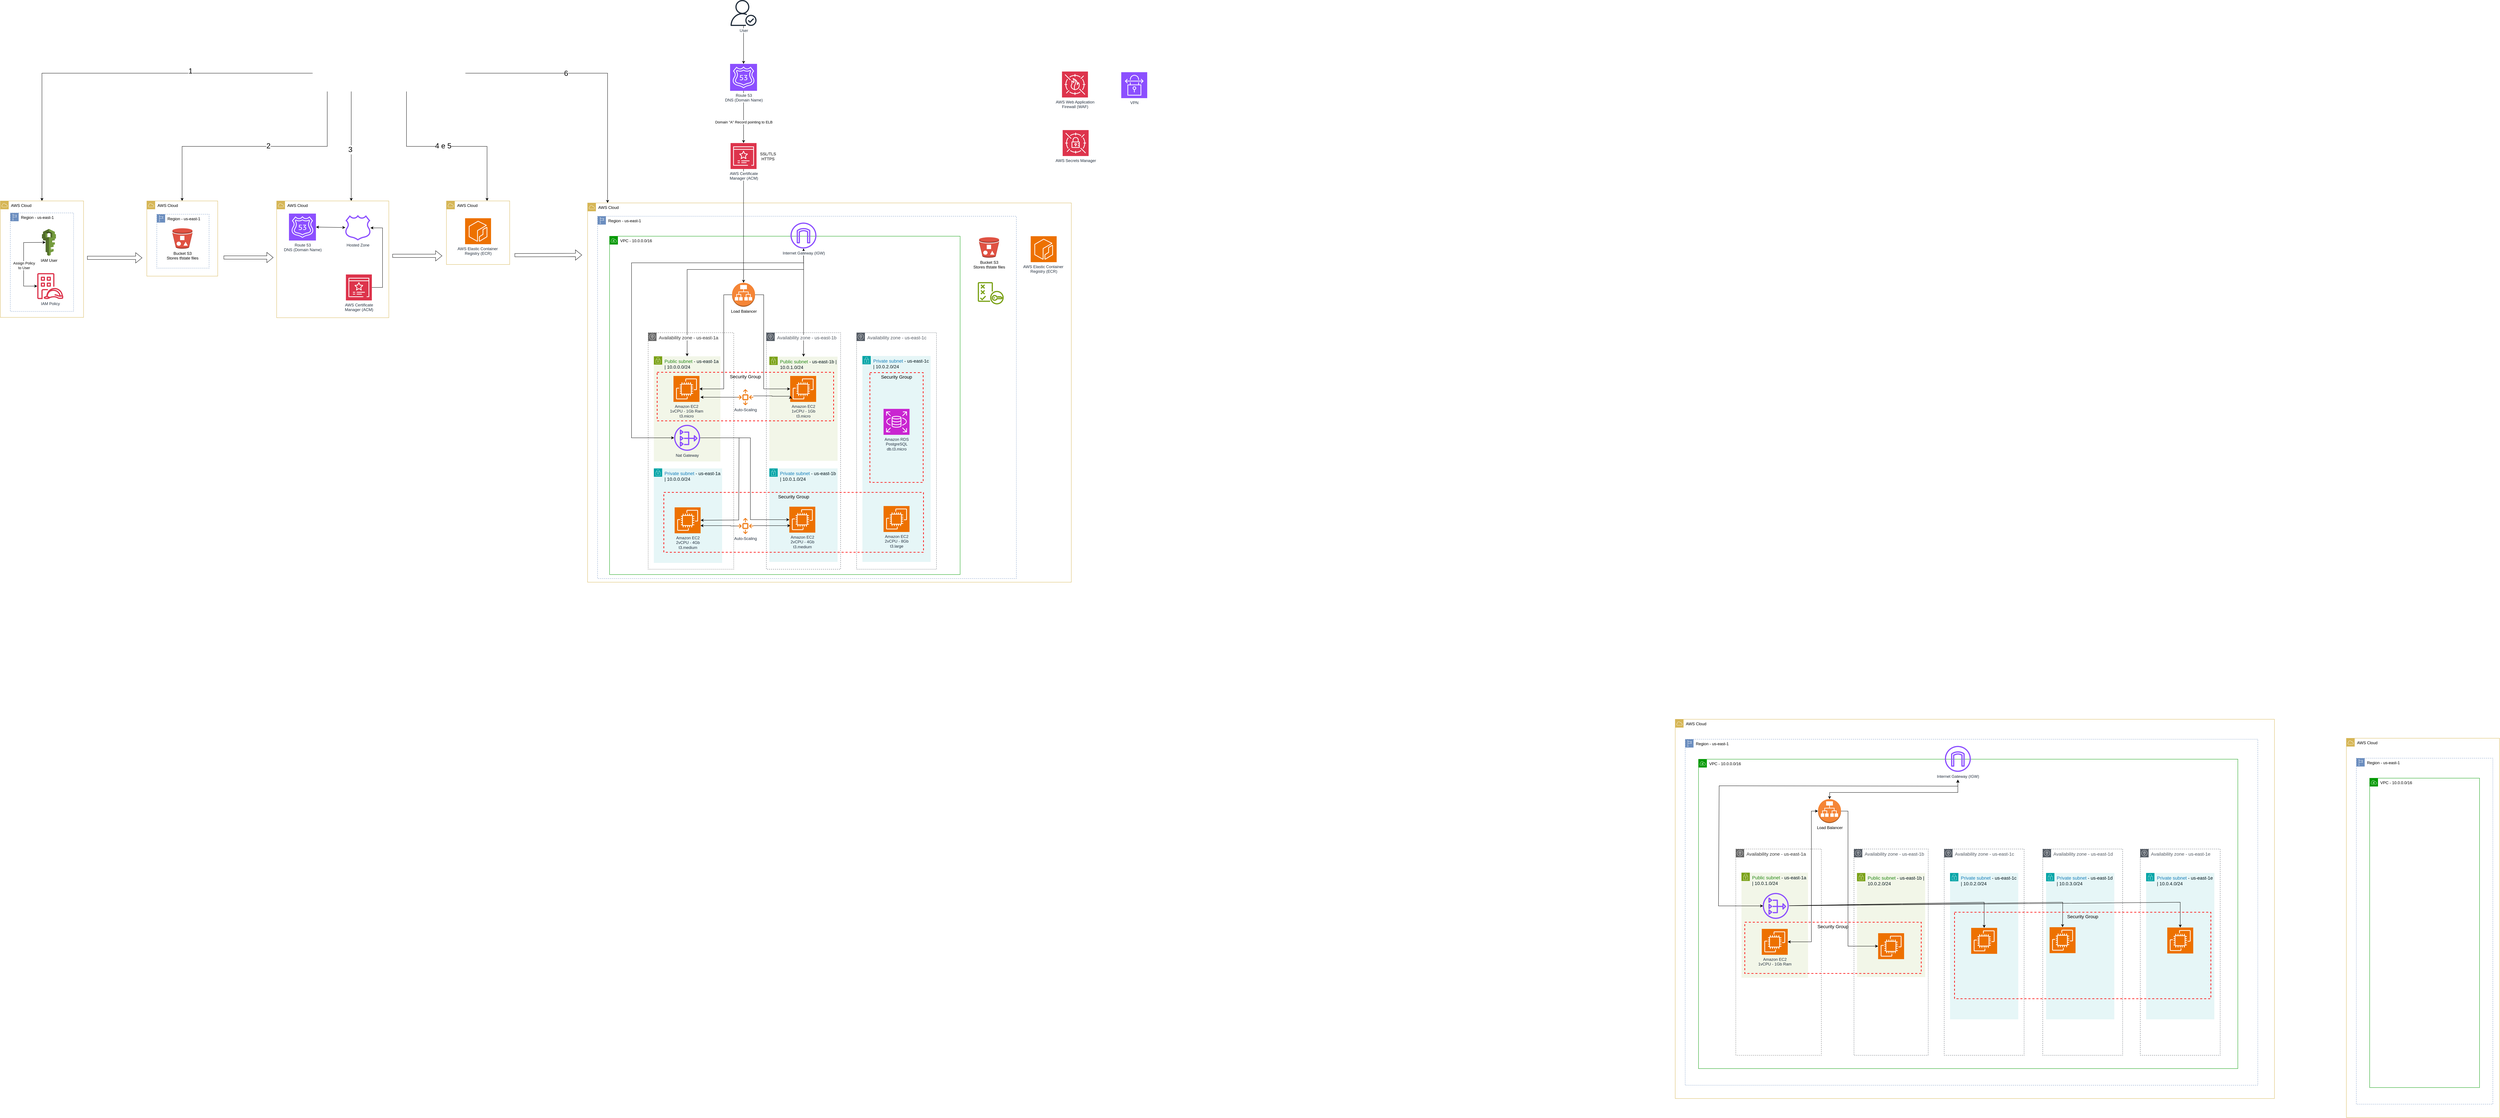 <mxfile version="24.0.4" type="github">
  <diagram name="Page-1" id="73JWoC3PJ1hufEelbJKA">
    <mxGraphModel dx="7684" dy="3040" grid="0" gridSize="10" guides="1" tooltips="1" connect="1" arrows="1" fold="1" page="0" pageScale="1" pageWidth="850" pageHeight="1100" math="0" shadow="0">
      <root>
        <mxCell id="0" />
        <mxCell id="1" parent="0" />
        <mxCell id="AQiT-Bu8DEGx5OKQLMhI-1" value="AWS Cloud" style="sketch=0;outlineConnect=0;html=1;whiteSpace=wrap;fontSize=12;fontStyle=0;shape=mxgraph.aws4.group;grIcon=mxgraph.aws4.group_aws_cloud;verticalAlign=top;align=left;spacingLeft=30;dashed=0;strokeColor=#d6b656;fillColor=none;" parent="1" vertex="1">
          <mxGeometry x="-663" y="285" width="1453" height="1140" as="geometry" />
        </mxCell>
        <mxCell id="AQiT-Bu8DEGx5OKQLMhI-7" value="Region - us-east-1" style="sketch=0;outlineConnect=0;html=1;whiteSpace=wrap;fontSize=12;fontStyle=0;shape=mxgraph.aws4.group;grIcon=mxgraph.aws4.group_region;strokeColor=#6c8ebf;fillColor=none;verticalAlign=top;align=left;spacingLeft=30;dashed=1;" parent="1" vertex="1">
          <mxGeometry x="-633" y="325" width="1258" height="1089" as="geometry" />
        </mxCell>
        <mxCell id="AQiT-Bu8DEGx5OKQLMhI-8" value="VPC - 10.0.0.0/16" style="sketch=0;outlineConnect=0;html=1;whiteSpace=wrap;fontSize=12;fontStyle=0;shape=mxgraph.aws4.group;grIcon=mxgraph.aws4.group_vpc;strokeColor=#009900;fillColor=none;verticalAlign=top;align=left;spacingLeft=30;dashed=0;" parent="1" vertex="1">
          <mxGeometry x="-597" y="385" width="1053" height="1017" as="geometry" />
        </mxCell>
        <mxCell id="x_zQF4Y2UBibgw9S-IBZ-27" value="" style="endArrow=classic;startArrow=classic;html=1;rounded=0;" parent="1" source="x_zQF4Y2UBibgw9S-IBZ-1" target="x_zQF4Y2UBibgw9S-IBZ-17" edge="1">
          <mxGeometry width="50" height="50" relative="1" as="geometry">
            <mxPoint x="216" y="885" as="sourcePoint" />
            <mxPoint x="186" y="466" as="targetPoint" />
            <Array as="points">
              <mxPoint x="-14" y="485" />
            </Array>
          </mxGeometry>
        </mxCell>
        <mxCell id="x_zQF4Y2UBibgw9S-IBZ-8" value="Availability zone - us-east-1c" style="sketch=0;outlineConnect=0;gradientColor=none;html=1;whiteSpace=wrap;fontSize=14;fontStyle=0;shape=mxgraph.aws4.group;grIcon=mxgraph.aws4.group_availability_zone;strokeColor=#545B64;fillColor=none;verticalAlign=top;align=left;spacingLeft=30;fontColor=#545B64;dashed=1;" parent="1" vertex="1">
          <mxGeometry x="145" y="675" width="240" height="711" as="geometry" />
        </mxCell>
        <mxCell id="x_zQF4Y2UBibgw9S-IBZ-7" value="&lt;span style=&quot;background-color: rgb(255, 255, 255);&quot;&gt;Availability zone - us-east-1b&lt;/span&gt;" style="sketch=0;outlineConnect=0;gradientColor=none;html=1;whiteSpace=wrap;fontSize=14;fontStyle=0;shape=mxgraph.aws4.group;grIcon=mxgraph.aws4.group_availability_zone;strokeColor=#545B64;fillColor=none;verticalAlign=top;align=left;spacingLeft=30;fontColor=#545B64;dashed=1;" parent="1" vertex="1">
          <mxGeometry x="-126" y="675" width="223" height="711" as="geometry" />
        </mxCell>
        <mxCell id="x_zQF4Y2UBibgw9S-IBZ-1" value="&lt;font style=&quot;font-size: 14px;&quot;&gt;Public subnet &lt;/font&gt;&lt;font style=&quot;font-size: 14px;&quot;&gt;&lt;font color=&quot;#001219&quot;&gt;- us-east-1b | 10.0.1.0/24&lt;/font&gt;&lt;/font&gt;" style="points=[[0,0],[0.25,0],[0.5,0],[0.75,0],[1,0],[1,0.25],[1,0.5],[1,0.75],[1,1],[0.75,1],[0.5,1],[0.25,1],[0,1],[0,0.75],[0,0.5],[0,0.25]];outlineConnect=0;gradientColor=none;html=1;whiteSpace=wrap;fontSize=12;fontStyle=0;container=1;pointerEvents=0;collapsible=0;recursiveResize=0;shape=mxgraph.aws4.group;grIcon=mxgraph.aws4.group_security_group;grStroke=0;strokeColor=#7AA116;fillColor=#F2F6E8;verticalAlign=top;align=left;spacingLeft=30;fontColor=#248814;dashed=0;" parent="1" vertex="1">
          <mxGeometry x="-117" y="747" width="205" height="313" as="geometry" />
        </mxCell>
        <mxCell id="x_zQF4Y2UBibgw9S-IBZ-13" value="Amazon EC2&lt;br&gt;1vCPU - 1Gb&lt;br&gt;t3.micro" style="sketch=0;points=[[0,0,0],[0.25,0,0],[0.5,0,0],[0.75,0,0],[1,0,0],[0,1,0],[0.25,1,0],[0.5,1,0],[0.75,1,0],[1,1,0],[0,0.25,0],[0,0.5,0],[0,0.75,0],[1,0.25,0],[1,0.5,0],[1,0.75,0]];outlineConnect=0;fontColor=#232F3E;fillColor=#ED7100;strokeColor=#ffffff;dashed=0;verticalLabelPosition=bottom;verticalAlign=top;align=center;html=1;fontSize=12;fontStyle=0;aspect=fixed;shape=mxgraph.aws4.resourceIcon;resIcon=mxgraph.aws4.ec2;" parent="x_zQF4Y2UBibgw9S-IBZ-1" vertex="1">
          <mxGeometry x="62.5" y="58" width="78" height="78" as="geometry" />
        </mxCell>
        <mxCell id="x_zQF4Y2UBibgw9S-IBZ-3" value="Private subnet &lt;font style=&quot;font-size: 14px;&quot;&gt;&lt;font color=&quot;#001219&quot;&gt;- us-east-1b | 10.0.1.0/24&lt;/font&gt;&lt;/font&gt;" style="points=[[0,0],[0.25,0],[0.5,0],[0.75,0],[1,0],[1,0.25],[1,0.5],[1,0.75],[1,1],[0.75,1],[0.5,1],[0.25,1],[0,1],[0,0.75],[0,0.5],[0,0.25]];outlineConnect=0;gradientColor=none;html=1;whiteSpace=wrap;fontSize=14;fontStyle=0;container=1;pointerEvents=0;collapsible=0;recursiveResize=0;shape=mxgraph.aws4.group;grIcon=mxgraph.aws4.group_security_group;grStroke=0;strokeColor=#00A4A6;fillColor=#E6F6F7;verticalAlign=top;align=left;spacingLeft=30;fontColor=#147EBA;dashed=0;" parent="1" vertex="1">
          <mxGeometry x="-117" y="1083" width="205" height="281" as="geometry" />
        </mxCell>
        <mxCell id="x_zQF4Y2UBibgw9S-IBZ-15" value="Amazon EC2&lt;br&gt;2vCPU - 4Gb&lt;br&gt;t3.medium" style="sketch=0;points=[[0,0,0],[0.25,0,0],[0.5,0,0],[0.75,0,0],[1,0,0],[0,1,0],[0.25,1,0],[0.5,1,0],[0.75,1,0],[1,1,0],[0,0.25,0],[0,0.5,0],[0,0.75,0],[1,0.25,0],[1,0.5,0],[1,0.75,0]];outlineConnect=0;fontColor=#232F3E;fillColor=#ED7100;strokeColor=#ffffff;dashed=0;verticalLabelPosition=bottom;verticalAlign=top;align=center;html=1;fontSize=12;fontStyle=0;aspect=fixed;shape=mxgraph.aws4.resourceIcon;resIcon=mxgraph.aws4.ec2;" parent="x_zQF4Y2UBibgw9S-IBZ-3" vertex="1">
          <mxGeometry x="60" y="115" width="78" height="78" as="geometry" />
        </mxCell>
        <mxCell id="x_zQF4Y2UBibgw9S-IBZ-4" value="Private subnet &lt;font style=&quot;font-size: 14px;&quot;&gt;&lt;font color=&quot;#001219&quot;&gt;- us-east-1a | 10.0.0.0/24&lt;/font&gt;&lt;/font&gt;" style="points=[[0,0],[0.25,0],[0.5,0],[0.75,0],[1,0],[1,0.25],[1,0.5],[1,0.75],[1,1],[0.75,1],[0.5,1],[0.25,1],[0,1],[0,0.75],[0,0.5],[0,0.25]];outlineConnect=0;gradientColor=none;html=1;whiteSpace=wrap;fontSize=14;fontStyle=0;container=1;pointerEvents=0;collapsible=0;recursiveResize=0;shape=mxgraph.aws4.group;grIcon=mxgraph.aws4.group_security_group;grStroke=0;strokeColor=#00A4A6;fillColor=#E6F6F7;verticalAlign=top;align=left;spacingLeft=30;fontColor=#147EBA;dashed=0;" parent="1" vertex="1">
          <mxGeometry x="-464" y="1083" width="205" height="284" as="geometry" />
        </mxCell>
        <mxCell id="x_zQF4Y2UBibgw9S-IBZ-14" value="Amazon EC2&lt;br&gt;2vCPU - 4Gb&lt;br&gt;t3.medium" style="sketch=0;points=[[0,0,0],[0.25,0,0],[0.5,0,0],[0.75,0,0],[1,0,0],[0,1,0],[0.25,1,0],[0.5,1,0],[0.75,1,0],[1,1,0],[0,0.25,0],[0,0.5,0],[0,0.75,0],[1,0.25,0],[1,0.5,0],[1,0.75,0]];outlineConnect=0;fontColor=#232F3E;fillColor=#ED7100;strokeColor=#ffffff;dashed=0;verticalLabelPosition=bottom;verticalAlign=top;align=center;html=1;fontSize=12;fontStyle=0;aspect=fixed;shape=mxgraph.aws4.resourceIcon;resIcon=mxgraph.aws4.ec2;" parent="x_zQF4Y2UBibgw9S-IBZ-4" vertex="1">
          <mxGeometry x="62.5" y="117" width="78" height="78" as="geometry" />
        </mxCell>
        <mxCell id="x_zQF4Y2UBibgw9S-IBZ-26" value="Load Balancer" style="outlineConnect=0;dashed=0;verticalLabelPosition=bottom;verticalAlign=top;align=center;html=1;shape=mxgraph.aws3.application_load_balancer;fillColor=#F58536;gradientColor=none;" parent="1" vertex="1">
          <mxGeometry x="-229" y="525" width="69" height="72" as="geometry" />
        </mxCell>
        <mxCell id="x_zQF4Y2UBibgw9S-IBZ-33" style="edgeStyle=orthogonalEdgeStyle;rounded=0;orthogonalLoop=1;jettySize=auto;html=1;exitX=1;exitY=0.5;exitDx=0;exitDy=0;exitPerimeter=0;entryX=0;entryY=0.5;entryDx=0;entryDy=0;entryPerimeter=0;" parent="1" source="x_zQF4Y2UBibgw9S-IBZ-26" target="x_zQF4Y2UBibgw9S-IBZ-13" edge="1">
          <mxGeometry relative="1" as="geometry">
            <Array as="points">
              <mxPoint x="-134" y="561" />
              <mxPoint x="-134" y="844" />
              <mxPoint x="-54" y="844" />
            </Array>
          </mxGeometry>
        </mxCell>
        <mxCell id="x_zQF4Y2UBibgw9S-IBZ-47" style="edgeStyle=orthogonalEdgeStyle;rounded=0;orthogonalLoop=1;jettySize=auto;html=1;exitX=1;exitY=0.5;exitDx=0;exitDy=0;" parent="1" source="x_zQF4Y2UBibgw9S-IBZ-38" target="AQiT-Bu8DEGx5OKQLMhI-1" edge="1">
          <mxGeometry relative="1" as="geometry">
            <Array as="points">
              <mxPoint x="-603" y="-105" />
            </Array>
          </mxGeometry>
        </mxCell>
        <mxCell id="UQrgSo6uh9nHudZJqQ-1-15" value="6" style="edgeLabel;html=1;align=center;verticalAlign=middle;resizable=0;points=[];fontSize=22;" vertex="1" connectable="0" parent="x_zQF4Y2UBibgw9S-IBZ-47">
          <mxGeometry x="-0.263" y="-1" relative="1" as="geometry">
            <mxPoint x="1" as="offset" />
          </mxGeometry>
        </mxCell>
        <mxCell id="x_zQF4Y2UBibgw9S-IBZ-52" style="edgeStyle=orthogonalEdgeStyle;rounded=0;orthogonalLoop=1;jettySize=auto;html=1;" parent="1" source="x_zQF4Y2UBibgw9S-IBZ-38" target="x_zQF4Y2UBibgw9S-IBZ-39" edge="1">
          <mxGeometry relative="1" as="geometry" />
        </mxCell>
        <mxCell id="UQrgSo6uh9nHudZJqQ-1-9" value="1" style="edgeLabel;html=1;align=center;verticalAlign=middle;resizable=0;points=[];fontSize=22;" vertex="1" connectable="0" parent="x_zQF4Y2UBibgw9S-IBZ-52">
          <mxGeometry x="-0.386" y="-6" relative="1" as="geometry">
            <mxPoint as="offset" />
          </mxGeometry>
        </mxCell>
        <mxCell id="x_zQF4Y2UBibgw9S-IBZ-63" style="edgeStyle=orthogonalEdgeStyle;rounded=0;orthogonalLoop=1;jettySize=auto;html=1;" parent="1" source="x_zQF4Y2UBibgw9S-IBZ-38" target="x_zQF4Y2UBibgw9S-IBZ-53" edge="1">
          <mxGeometry relative="1" as="geometry">
            <Array as="points">
              <mxPoint x="-1445" y="115" />
              <mxPoint x="-1881" y="115" />
            </Array>
          </mxGeometry>
        </mxCell>
        <mxCell id="UQrgSo6uh9nHudZJqQ-1-11" value="2" style="edgeLabel;html=1;align=center;verticalAlign=middle;resizable=0;points=[];fontSize=22;" vertex="1" connectable="0" parent="x_zQF4Y2UBibgw9S-IBZ-63">
          <mxGeometry x="-0.106" y="-1" relative="1" as="geometry">
            <mxPoint as="offset" />
          </mxGeometry>
        </mxCell>
        <mxCell id="x_zQF4Y2UBibgw9S-IBZ-70" style="edgeStyle=orthogonalEdgeStyle;rounded=0;orthogonalLoop=1;jettySize=auto;html=1;" parent="1" edge="1">
          <mxGeometry relative="1" as="geometry">
            <mxPoint x="-1373.0" y="-50" as="sourcePoint" />
            <mxPoint x="-1373.0" y="279" as="targetPoint" />
            <Array as="points">
              <mxPoint x="-1373" y="48" />
              <mxPoint x="-1373" y="48" />
            </Array>
          </mxGeometry>
        </mxCell>
        <mxCell id="UQrgSo6uh9nHudZJqQ-1-13" value="3" style="edgeLabel;html=1;align=center;verticalAlign=middle;resizable=0;points=[];fontSize=22;" vertex="1" connectable="0" parent="x_zQF4Y2UBibgw9S-IBZ-70">
          <mxGeometry x="0.056" y="-3" relative="1" as="geometry">
            <mxPoint y="1" as="offset" />
          </mxGeometry>
        </mxCell>
        <mxCell id="UQrgSo6uh9nHudZJqQ-1-8" style="edgeStyle=orthogonalEdgeStyle;rounded=0;orthogonalLoop=1;jettySize=auto;html=1;" edge="1" parent="1" source="x_zQF4Y2UBibgw9S-IBZ-38" target="M3Oy_83pEKWLoSnn9fVF-1">
          <mxGeometry relative="1" as="geometry">
            <Array as="points">
              <mxPoint x="-1207" y="115" />
              <mxPoint x="-965" y="115" />
            </Array>
          </mxGeometry>
        </mxCell>
        <mxCell id="UQrgSo6uh9nHudZJqQ-1-14" value="&lt;font style=&quot;font-size: 22px;&quot;&gt;4 e 5&lt;br&gt;&lt;/font&gt;" style="edgeLabel;html=1;align=center;verticalAlign=middle;resizable=0;points=[];" vertex="1" connectable="0" parent="UQrgSo6uh9nHudZJqQ-1-8">
          <mxGeometry x="-0.039" y="1" relative="1" as="geometry">
            <mxPoint as="offset" />
          </mxGeometry>
        </mxCell>
        <mxCell id="x_zQF4Y2UBibgw9S-IBZ-38" value="" style="shape=image;verticalLabelPosition=bottom;labelBackgroundColor=default;verticalAlign=top;aspect=fixed;imageAspect=0;image=https://encrypted-tbn0.gstatic.com/images?q=tbn:ANd9GcSxgx0Sv7yMsI8ooA6omK7flfGawxjrceUCog&amp;usqp=CAU;" parent="1" vertex="1">
          <mxGeometry x="-1489" y="-160" width="459" height="110" as="geometry" />
        </mxCell>
        <mxCell id="x_zQF4Y2UBibgw9S-IBZ-39" value="AWS Cloud" style="sketch=0;outlineConnect=0;html=1;whiteSpace=wrap;fontSize=12;fontStyle=0;shape=mxgraph.aws4.group;grIcon=mxgraph.aws4.group_aws_cloud;verticalAlign=top;align=left;spacingLeft=30;dashed=0;strokeColor=#d6b656;fillColor=none;" parent="1" vertex="1">
          <mxGeometry x="-2427" y="279" width="250" height="350" as="geometry" />
        </mxCell>
        <mxCell id="x_zQF4Y2UBibgw9S-IBZ-40" value="Region - us-east-1" style="sketch=0;outlineConnect=0;html=1;whiteSpace=wrap;fontSize=12;fontStyle=0;shape=mxgraph.aws4.group;grIcon=mxgraph.aws4.group_region;strokeColor=#6c8ebf;fillColor=none;verticalAlign=top;align=left;spacingLeft=30;dashed=1;" parent="1" vertex="1">
          <mxGeometry x="-2397" y="315" width="190" height="296" as="geometry" />
        </mxCell>
        <mxCell id="x_zQF4Y2UBibgw9S-IBZ-43" value="AWS Cloud" style="sketch=0;outlineConnect=0;html=1;whiteSpace=wrap;fontSize=12;fontStyle=0;shape=mxgraph.aws4.group;grIcon=mxgraph.aws4.group_aws_cloud;verticalAlign=top;align=left;spacingLeft=30;dashed=0;strokeColor=#d6b656;fillColor=none;" parent="1" vertex="1">
          <mxGeometry x="4620" y="1894" width="460" height="1140" as="geometry" />
        </mxCell>
        <mxCell id="x_zQF4Y2UBibgw9S-IBZ-44" value="Region - us-east-1" style="sketch=0;outlineConnect=0;html=1;whiteSpace=wrap;fontSize=12;fontStyle=0;shape=mxgraph.aws4.group;grIcon=mxgraph.aws4.group_region;strokeColor=#6c8ebf;fillColor=none;verticalAlign=top;align=left;spacingLeft=30;dashed=1;" parent="1" vertex="1">
          <mxGeometry x="4650" y="1954" width="410" height="1040" as="geometry" />
        </mxCell>
        <mxCell id="x_zQF4Y2UBibgw9S-IBZ-45" value="VPC - 10.0.0.0/16" style="sketch=0;outlineConnect=0;html=1;whiteSpace=wrap;fontSize=12;fontStyle=0;shape=mxgraph.aws4.group;grIcon=mxgraph.aws4.group_vpc;strokeColor=#009900;fillColor=none;verticalAlign=top;align=left;spacingLeft=30;dashed=0;" parent="1" vertex="1">
          <mxGeometry x="4690" y="2014" width="330" height="930" as="geometry" />
        </mxCell>
        <mxCell id="x_zQF4Y2UBibgw9S-IBZ-46" value="IAM User" style="outlineConnect=0;dashed=0;verticalLabelPosition=bottom;verticalAlign=top;align=center;html=1;shape=mxgraph.aws3.iam;fillColor=#759C3E;gradientColor=none;" parent="1" vertex="1">
          <mxGeometry x="-2302" y="363" width="42" height="81" as="geometry" />
        </mxCell>
        <mxCell id="x_zQF4Y2UBibgw9S-IBZ-48" value="IAM Policy" style="sketch=0;outlineConnect=0;fontColor=#232F3E;gradientColor=none;fillColor=#DD344C;strokeColor=none;dashed=0;verticalLabelPosition=bottom;verticalAlign=top;align=center;html=1;fontSize=12;fontStyle=0;aspect=fixed;pointerEvents=1;shape=mxgraph.aws4.identity_access_management_iam_roles_anywhere;" parent="1" vertex="1">
          <mxGeometry x="-2316" y="496" width="78" height="78" as="geometry" />
        </mxCell>
        <mxCell id="x_zQF4Y2UBibgw9S-IBZ-50" value="" style="endArrow=classic;startArrow=classic;html=1;rounded=0;entryX=0.26;entryY=0.5;entryDx=0;entryDy=0;entryPerimeter=0;" parent="1" source="x_zQF4Y2UBibgw9S-IBZ-48" target="x_zQF4Y2UBibgw9S-IBZ-46" edge="1">
          <mxGeometry width="50" height="50" relative="1" as="geometry">
            <mxPoint x="-2287" y="535" as="sourcePoint" />
            <mxPoint x="-2237" y="485" as="targetPoint" />
            <Array as="points">
              <mxPoint x="-2357" y="535" />
              <mxPoint x="-2357" y="404" />
            </Array>
          </mxGeometry>
        </mxCell>
        <mxCell id="x_zQF4Y2UBibgw9S-IBZ-51" value="Assign Policy&lt;br&gt;to User" style="edgeLabel;html=1;align=center;verticalAlign=middle;resizable=0;points=[];" parent="x_zQF4Y2UBibgw9S-IBZ-50" vertex="1" connectable="0">
          <mxGeometry x="-0.131" relative="1" as="geometry">
            <mxPoint x="1" as="offset" />
          </mxGeometry>
        </mxCell>
        <mxCell id="x_zQF4Y2UBibgw9S-IBZ-53" value="AWS Cloud" style="sketch=0;outlineConnect=0;html=1;whiteSpace=wrap;fontSize=12;fontStyle=0;shape=mxgraph.aws4.group;grIcon=mxgraph.aws4.group_aws_cloud;verticalAlign=top;align=left;spacingLeft=30;dashed=0;strokeColor=#d6b656;fillColor=none;" parent="1" vertex="1">
          <mxGeometry x="-1987" y="279" width="213" height="226" as="geometry" />
        </mxCell>
        <mxCell id="x_zQF4Y2UBibgw9S-IBZ-54" value="Region - us-east-1" style="sketch=0;outlineConnect=0;html=1;whiteSpace=wrap;fontSize=12;fontStyle=0;shape=mxgraph.aws4.group;grIcon=mxgraph.aws4.group_region;strokeColor=#6c8ebf;fillColor=none;verticalAlign=top;align=left;spacingLeft=30;dashed=1;" parent="1" vertex="1">
          <mxGeometry x="-1957" y="319" width="157" height="162" as="geometry" />
        </mxCell>
        <mxCell id="x_zQF4Y2UBibgw9S-IBZ-59" value="Bucket S3&lt;br&gt;Stores tfstate files" style="outlineConnect=0;dashed=0;verticalLabelPosition=bottom;verticalAlign=top;align=center;html=1;shape=mxgraph.aws3.bucket_with_objects;fillColor=#E05243;gradientColor=none;" parent="1" vertex="1">
          <mxGeometry x="-1910" y="361" width="60" height="61.5" as="geometry" />
        </mxCell>
        <mxCell id="x_zQF4Y2UBibgw9S-IBZ-64" value="" style="shape=flexArrow;endArrow=classic;html=1;rounded=0;" parent="1" edge="1">
          <mxGeometry width="50" height="50" relative="1" as="geometry">
            <mxPoint x="-2166" y="450" as="sourcePoint" />
            <mxPoint x="-2001" y="450" as="targetPoint" />
          </mxGeometry>
        </mxCell>
        <mxCell id="x_zQF4Y2UBibgw9S-IBZ-66" value="AWS Cloud" style="sketch=0;outlineConnect=0;html=1;whiteSpace=wrap;fontSize=12;fontStyle=0;shape=mxgraph.aws4.group;grIcon=mxgraph.aws4.group_aws_cloud;verticalAlign=top;align=left;spacingLeft=30;dashed=0;strokeColor=#d6b656;fillColor=none;" parent="1" vertex="1">
          <mxGeometry x="-1597" y="279" width="337" height="351" as="geometry" />
        </mxCell>
        <mxCell id="x_zQF4Y2UBibgw9S-IBZ-69" value="Route 53&lt;br&gt;DNS (Domain Name)" style="sketch=0;points=[[0,0,0],[0.25,0,0],[0.5,0,0],[0.75,0,0],[1,0,0],[0,1,0],[0.25,1,0],[0.5,1,0],[0.75,1,0],[1,1,0],[0,0.25,0],[0,0.5,0],[0,0.75,0],[1,0.25,0],[1,0.5,0],[1,0.75,0]];outlineConnect=0;fontColor=#232F3E;fillColor=#8C4FFF;strokeColor=#ffffff;dashed=0;verticalLabelPosition=bottom;verticalAlign=top;align=center;html=1;fontSize=12;fontStyle=0;aspect=fixed;shape=mxgraph.aws4.resourceIcon;resIcon=mxgraph.aws4.route_53;" parent="1" vertex="1">
          <mxGeometry x="-1560" y="317" width="81" height="81" as="geometry" />
        </mxCell>
        <mxCell id="x_zQF4Y2UBibgw9S-IBZ-71" value="Hosted Zone" style="sketch=0;outlineConnect=0;fontColor=#232F3E;gradientColor=none;fillColor=#8C4FFF;strokeColor=none;dashed=0;verticalLabelPosition=bottom;verticalAlign=top;align=center;html=1;fontSize=12;fontStyle=0;aspect=fixed;pointerEvents=1;shape=mxgraph.aws4.hosted_zone;" parent="1" vertex="1">
          <mxGeometry x="-1392" y="321" width="78" height="77" as="geometry" />
        </mxCell>
        <mxCell id="x_zQF4Y2UBibgw9S-IBZ-72" value="" style="endArrow=classic;startArrow=classic;html=1;rounded=0;exitX=1;exitY=0.5;exitDx=0;exitDy=0;exitPerimeter=0;" parent="1" source="x_zQF4Y2UBibgw9S-IBZ-69" target="x_zQF4Y2UBibgw9S-IBZ-71" edge="1">
          <mxGeometry width="50" height="50" relative="1" as="geometry">
            <mxPoint x="-1389" y="395" as="sourcePoint" />
            <mxPoint x="-1339" y="345" as="targetPoint" />
          </mxGeometry>
        </mxCell>
        <mxCell id="x_zQF4Y2UBibgw9S-IBZ-74" value="" style="shape=flexArrow;endArrow=classic;html=1;rounded=0;" parent="1" edge="1">
          <mxGeometry width="50" height="50" relative="1" as="geometry">
            <mxPoint x="-1756" y="449" as="sourcePoint" />
            <mxPoint x="-1607" y="449" as="targetPoint" />
          </mxGeometry>
        </mxCell>
        <mxCell id="x_zQF4Y2UBibgw9S-IBZ-78" style="edgeStyle=orthogonalEdgeStyle;rounded=0;orthogonalLoop=1;jettySize=auto;html=1;exitX=0.5;exitY=1;exitDx=0;exitDy=0;exitPerimeter=0;" parent="1" source="x_zQF4Y2UBibgw9S-IBZ-76" target="x_zQF4Y2UBibgw9S-IBZ-73" edge="1">
          <mxGeometry relative="1" as="geometry">
            <mxPoint x="-195.12" y="-8" as="sourcePoint" />
            <mxPoint x="-194.12" y="356.001" as="targetPoint" />
          </mxGeometry>
        </mxCell>
        <mxCell id="x_zQF4Y2UBibgw9S-IBZ-80" value="Domain &quot;A&quot; Record pointing to ELB" style="edgeLabel;html=1;align=center;verticalAlign=middle;resizable=0;points=[];" parent="x_zQF4Y2UBibgw9S-IBZ-78" vertex="1" connectable="0">
          <mxGeometry x="-0.018" y="2" relative="1" as="geometry">
            <mxPoint x="-2" y="17" as="offset" />
          </mxGeometry>
        </mxCell>
        <mxCell id="x_zQF4Y2UBibgw9S-IBZ-82" value="AWS Cloud" style="sketch=0;outlineConnect=0;html=1;whiteSpace=wrap;fontSize=12;fontStyle=0;shape=mxgraph.aws4.group;grIcon=mxgraph.aws4.group_aws_cloud;verticalAlign=top;align=left;spacingLeft=30;dashed=0;strokeColor=#d6b656;fillColor=none;" parent="1" vertex="1">
          <mxGeometry x="2604" y="1837" width="1800" height="1140" as="geometry" />
        </mxCell>
        <mxCell id="x_zQF4Y2UBibgw9S-IBZ-83" value="Region - us-east-1" style="sketch=0;outlineConnect=0;html=1;whiteSpace=wrap;fontSize=12;fontStyle=0;shape=mxgraph.aws4.group;grIcon=mxgraph.aws4.group_region;strokeColor=#6c8ebf;fillColor=none;verticalAlign=top;align=left;spacingLeft=30;dashed=1;" parent="1" vertex="1">
          <mxGeometry x="2634" y="1897" width="1720" height="1040" as="geometry" />
        </mxCell>
        <mxCell id="x_zQF4Y2UBibgw9S-IBZ-84" value="VPC - 10.0.0.0/16" style="sketch=0;outlineConnect=0;html=1;whiteSpace=wrap;fontSize=12;fontStyle=0;shape=mxgraph.aws4.group;grIcon=mxgraph.aws4.group_vpc;strokeColor=#009900;fillColor=none;verticalAlign=top;align=left;spacingLeft=30;dashed=0;" parent="1" vertex="1">
          <mxGeometry x="2674" y="1957" width="1620" height="930" as="geometry" />
        </mxCell>
        <mxCell id="x_zQF4Y2UBibgw9S-IBZ-85" value="Availability zone - us-east-1e" style="sketch=0;outlineConnect=0;gradientColor=none;html=1;whiteSpace=wrap;fontSize=14;fontStyle=0;shape=mxgraph.aws4.group;grIcon=mxgraph.aws4.group_availability_zone;strokeColor=#545B64;fillColor=none;verticalAlign=top;align=left;spacingLeft=30;fontColor=#545B64;dashed=1;" parent="1" vertex="1">
          <mxGeometry x="4001" y="2227" width="240" height="620" as="geometry" />
        </mxCell>
        <mxCell id="x_zQF4Y2UBibgw9S-IBZ-86" value="Availability zone - us-east-1d" style="sketch=0;outlineConnect=0;gradientColor=none;html=1;whiteSpace=wrap;fontSize=14;fontStyle=0;shape=mxgraph.aws4.group;grIcon=mxgraph.aws4.group_availability_zone;strokeColor=#545B64;fillColor=none;verticalAlign=top;align=left;spacingLeft=30;fontColor=#545B64;dashed=1;" parent="1" vertex="1">
          <mxGeometry x="3708" y="2227" width="240" height="620" as="geometry" />
        </mxCell>
        <mxCell id="x_zQF4Y2UBibgw9S-IBZ-87" value="Availability zone - us-east-1c" style="sketch=0;outlineConnect=0;gradientColor=none;html=1;whiteSpace=wrap;fontSize=14;fontStyle=0;shape=mxgraph.aws4.group;grIcon=mxgraph.aws4.group_availability_zone;strokeColor=#545B64;fillColor=none;verticalAlign=top;align=left;spacingLeft=30;fontColor=#545B64;dashed=1;" parent="1" vertex="1">
          <mxGeometry x="3412" y="2227" width="240" height="620" as="geometry" />
        </mxCell>
        <mxCell id="x_zQF4Y2UBibgw9S-IBZ-88" value="Availability zone - us-east-1b" style="sketch=0;outlineConnect=0;gradientColor=none;html=1;whiteSpace=wrap;fontSize=14;fontStyle=0;shape=mxgraph.aws4.group;grIcon=mxgraph.aws4.group_availability_zone;strokeColor=#545B64;fillColor=none;verticalAlign=top;align=left;spacingLeft=30;fontColor=#545B64;dashed=1;" parent="1" vertex="1">
          <mxGeometry x="3141" y="2227" width="223" height="620" as="geometry" />
        </mxCell>
        <mxCell id="x_zQF4Y2UBibgw9S-IBZ-89" value="&lt;font style=&quot;font-size: 14px;&quot;&gt;Public subnet &lt;/font&gt;&lt;font style=&quot;font-size: 14px;&quot;&gt;&lt;font color=&quot;#001219&quot;&gt;- us-east-1b | 10.0.2.0/24&lt;/font&gt;&lt;/font&gt;" style="points=[[0,0],[0.25,0],[0.5,0],[0.75,0],[1,0],[1,0.25],[1,0.5],[1,0.75],[1,1],[0.75,1],[0.5,1],[0.25,1],[0,1],[0,0.75],[0,0.5],[0,0.25]];outlineConnect=0;gradientColor=none;html=1;whiteSpace=wrap;fontSize=12;fontStyle=0;container=1;pointerEvents=0;collapsible=0;recursiveResize=0;shape=mxgraph.aws4.group;grIcon=mxgraph.aws4.group_security_group;grStroke=0;strokeColor=#7AA116;fillColor=#F2F6E8;verticalAlign=top;align=left;spacingLeft=30;fontColor=#248814;dashed=0;" parent="1" vertex="1">
          <mxGeometry x="3150" y="2299" width="205" height="313" as="geometry" />
        </mxCell>
        <mxCell id="x_zQF4Y2UBibgw9S-IBZ-90" value="" style="sketch=0;points=[[0,0,0],[0.25,0,0],[0.5,0,0],[0.75,0,0],[1,0,0],[0,1,0],[0.25,1,0],[0.5,1,0],[0.75,1,0],[1,1,0],[0,0.25,0],[0,0.5,0],[0,0.75,0],[1,0.25,0],[1,0.5,0],[1,0.75,0]];outlineConnect=0;fontColor=#232F3E;fillColor=#ED7100;strokeColor=#ffffff;dashed=0;verticalLabelPosition=bottom;verticalAlign=top;align=center;html=1;fontSize=12;fontStyle=0;aspect=fixed;shape=mxgraph.aws4.resourceIcon;resIcon=mxgraph.aws4.ec2;" parent="x_zQF4Y2UBibgw9S-IBZ-89" vertex="1">
          <mxGeometry x="63.5" y="181" width="78" height="78" as="geometry" />
        </mxCell>
        <mxCell id="x_zQF4Y2UBibgw9S-IBZ-91" value="Private subnet &lt;font style=&quot;font-size: 14px;&quot;&gt;&lt;font color=&quot;#001219&quot;&gt;- us-east-1d | 10.0.3.0/24&lt;/font&gt;&lt;/font&gt;" style="points=[[0,0],[0.25,0],[0.5,0],[0.75,0],[1,0],[1,0.25],[1,0.5],[1,0.75],[1,1],[0.75,1],[0.5,1],[0.25,1],[0,1],[0,0.75],[0,0.5],[0,0.25]];outlineConnect=0;gradientColor=none;html=1;whiteSpace=wrap;fontSize=14;fontStyle=0;container=1;pointerEvents=0;collapsible=0;recursiveResize=0;shape=mxgraph.aws4.group;grIcon=mxgraph.aws4.group_security_group;grStroke=0;strokeColor=#00A4A6;fillColor=#E6F6F7;verticalAlign=top;align=left;spacingLeft=30;fontColor=#147EBA;dashed=0;" parent="1" vertex="1">
          <mxGeometry x="3718" y="2299" width="205" height="440" as="geometry" />
        </mxCell>
        <mxCell id="x_zQF4Y2UBibgw9S-IBZ-92" value="" style="sketch=0;points=[[0,0,0],[0.25,0,0],[0.5,0,0],[0.75,0,0],[1,0,0],[0,1,0],[0.25,1,0],[0.5,1,0],[0.75,1,0],[1,1,0],[0,0.25,0],[0,0.5,0],[0,0.75,0],[1,0.25,0],[1,0.5,0],[1,0.75,0]];outlineConnect=0;fontColor=#232F3E;fillColor=#ED7100;strokeColor=#ffffff;dashed=0;verticalLabelPosition=bottom;verticalAlign=top;align=center;html=1;fontSize=12;fontStyle=0;aspect=fixed;shape=mxgraph.aws4.resourceIcon;resIcon=mxgraph.aws4.ec2;" parent="x_zQF4Y2UBibgw9S-IBZ-91" vertex="1">
          <mxGeometry x="10.5" y="163" width="78" height="78" as="geometry" />
        </mxCell>
        <mxCell id="x_zQF4Y2UBibgw9S-IBZ-93" value="Private subnet &lt;font style=&quot;font-size: 14px;&quot;&gt;&lt;font color=&quot;#001219&quot;&gt;- us-east-1c | 10.0.2.0/24&lt;/font&gt;&lt;/font&gt;" style="points=[[0,0],[0.25,0],[0.5,0],[0.75,0],[1,0],[1,0.25],[1,0.5],[1,0.75],[1,1],[0.75,1],[0.5,1],[0.25,1],[0,1],[0,0.75],[0,0.5],[0,0.25]];outlineConnect=0;gradientColor=none;html=1;whiteSpace=wrap;fontSize=14;fontStyle=0;container=1;pointerEvents=0;collapsible=0;recursiveResize=0;shape=mxgraph.aws4.group;grIcon=mxgraph.aws4.group_security_group;grStroke=0;strokeColor=#00A4A6;fillColor=#E6F6F7;verticalAlign=top;align=left;spacingLeft=30;fontColor=#147EBA;dashed=0;" parent="1" vertex="1">
          <mxGeometry x="3429.5" y="2299" width="205" height="440" as="geometry" />
        </mxCell>
        <mxCell id="x_zQF4Y2UBibgw9S-IBZ-94" value="" style="sketch=0;points=[[0,0,0],[0.25,0,0],[0.5,0,0],[0.75,0,0],[1,0,0],[0,1,0],[0.25,1,0],[0.5,1,0],[0.75,1,0],[1,1,0],[0,0.25,0],[0,0.5,0],[0,0.75,0],[1,0.25,0],[1,0.5,0],[1,0.75,0]];outlineConnect=0;fontColor=#232F3E;fillColor=#ED7100;strokeColor=#ffffff;dashed=0;verticalLabelPosition=bottom;verticalAlign=top;align=center;html=1;fontSize=12;fontStyle=0;aspect=fixed;shape=mxgraph.aws4.resourceIcon;resIcon=mxgraph.aws4.ec2;" parent="x_zQF4Y2UBibgw9S-IBZ-93" vertex="1">
          <mxGeometry x="63.5" y="165" width="78" height="78" as="geometry" />
        </mxCell>
        <mxCell id="x_zQF4Y2UBibgw9S-IBZ-95" value="Private subnet &lt;font style=&quot;font-size: 14px;&quot;&gt;&lt;font color=&quot;#001219&quot;&gt;- us-east-1e | 10.0.4.0/24&lt;/font&gt;&lt;/font&gt;" style="points=[[0,0],[0.25,0],[0.5,0],[0.75,0],[1,0],[1,0.25],[1,0.5],[1,0.75],[1,1],[0.75,1],[0.5,1],[0.25,1],[0,1],[0,0.75],[0,0.5],[0,0.25]];outlineConnect=0;gradientColor=none;html=1;whiteSpace=wrap;fontSize=14;fontStyle=0;container=1;pointerEvents=0;collapsible=0;recursiveResize=0;shape=mxgraph.aws4.group;grIcon=mxgraph.aws4.group_security_group;grStroke=0;strokeColor=#00A4A6;fillColor=#E6F6F7;verticalAlign=top;align=left;spacingLeft=30;fontColor=#147EBA;dashed=0;" parent="1" vertex="1">
          <mxGeometry x="4018.5" y="2299" width="205" height="440" as="geometry" />
        </mxCell>
        <mxCell id="x_zQF4Y2UBibgw9S-IBZ-96" value="" style="sketch=0;points=[[0,0,0],[0.25,0,0],[0.5,0,0],[0.75,0,0],[1,0,0],[0,1,0],[0.25,1,0],[0.5,1,0],[0.75,1,0],[1,1,0],[0,0.25,0],[0,0.5,0],[0,0.75,0],[1,0.25,0],[1,0.5,0],[1,0.75,0]];outlineConnect=0;fontColor=#232F3E;fillColor=#ED7100;strokeColor=#ffffff;dashed=0;verticalLabelPosition=bottom;verticalAlign=top;align=center;html=1;fontSize=12;fontStyle=0;aspect=fixed;shape=mxgraph.aws4.resourceIcon;resIcon=mxgraph.aws4.ec2;" parent="x_zQF4Y2UBibgw9S-IBZ-95" vertex="1">
          <mxGeometry x="63.5" y="164" width="78" height="78" as="geometry" />
        </mxCell>
        <mxCell id="x_zQF4Y2UBibgw9S-IBZ-97" value="Availability zone - us-east-1a" style="sketch=0;outlineConnect=0;html=1;whiteSpace=wrap;fontSize=14;fontStyle=0;shape=mxgraph.aws4.group;grIcon=mxgraph.aws4.group_availability_zone;strokeColor=#666666;fillColor=none;verticalAlign=top;align=left;spacingLeft=30;fontColor=#333333;dashed=1;" parent="1" vertex="1">
          <mxGeometry x="2786" y="2227" width="257" height="620" as="geometry" />
        </mxCell>
        <mxCell id="x_zQF4Y2UBibgw9S-IBZ-98" value="&lt;font style=&quot;font-size: 14px;&quot;&gt;Public subnet &lt;font color=&quot;#001219&quot;&gt;- us-east-1a | 10.0.1.0/24&lt;br&gt;&lt;/font&gt;&lt;/font&gt;" style="points=[[0,0],[0.25,0],[0.5,0],[0.75,0],[1,0],[1,0.25],[1,0.5],[1,0.75],[1,1],[0.75,1],[0.5,1],[0.25,1],[0,1],[0,0.75],[0,0.5],[0,0.25]];outlineConnect=0;gradientColor=none;html=1;whiteSpace=wrap;fontSize=12;fontStyle=0;container=1;pointerEvents=0;collapsible=0;recursiveResize=0;shape=mxgraph.aws4.group;grIcon=mxgraph.aws4.group_security_group;grStroke=0;strokeColor=#7AA116;fillColor=#F2F6E8;verticalAlign=top;align=left;spacingLeft=30;fontColor=#248814;dashed=0;" parent="1" vertex="1">
          <mxGeometry x="2803" y="2298" width="200" height="316" as="geometry" />
        </mxCell>
        <mxCell id="x_zQF4Y2UBibgw9S-IBZ-99" value="Amazon EC2 &lt;br&gt;1vCPU - 1Gb Ram" style="sketch=0;points=[[0,0,0],[0.25,0,0],[0.5,0,0],[0.75,0,0],[1,0,0],[0,1,0],[0.25,1,0],[0.5,1,0],[0.75,1,0],[1,1,0],[0,0.25,0],[0,0.5,0],[0,0.75,0],[1,0.25,0],[1,0.5,0],[1,0.75,0]];outlineConnect=0;fontColor=#232F3E;fillColor=#ED7100;strokeColor=#ffffff;dashed=0;verticalLabelPosition=bottom;verticalAlign=top;align=center;html=1;fontSize=12;fontStyle=0;aspect=fixed;shape=mxgraph.aws4.resourceIcon;resIcon=mxgraph.aws4.ec2;" parent="x_zQF4Y2UBibgw9S-IBZ-98" vertex="1">
          <mxGeometry x="61" y="169" width="78" height="78" as="geometry" />
        </mxCell>
        <mxCell id="x_zQF4Y2UBibgw9S-IBZ-100" value="Internet Gateway (IGW)" style="sketch=0;outlineConnect=0;fontColor=#232F3E;gradientColor=none;fillColor=#8C4FFF;strokeColor=none;dashed=0;verticalLabelPosition=bottom;verticalAlign=top;align=center;html=1;fontSize=12;fontStyle=0;aspect=fixed;pointerEvents=1;shape=mxgraph.aws4.internet_gateway;" parent="1" vertex="1">
          <mxGeometry x="3414" y="1917" width="78" height="78" as="geometry" />
        </mxCell>
        <mxCell id="x_zQF4Y2UBibgw9S-IBZ-101" value="" style="sketch=0;outlineConnect=0;fontColor=#232F3E;gradientColor=none;fillColor=#8C4FFF;strokeColor=none;dashed=0;verticalLabelPosition=bottom;verticalAlign=top;align=center;html=1;fontSize=12;fontStyle=0;aspect=fixed;pointerEvents=1;shape=mxgraph.aws4.nat_gateway;" parent="1" vertex="1">
          <mxGeometry x="2867" y="2359" width="78" height="78" as="geometry" />
        </mxCell>
        <mxCell id="x_zQF4Y2UBibgw9S-IBZ-102" value="" style="endArrow=classic;startArrow=classic;html=1;rounded=0;" parent="1" edge="1">
          <mxGeometry width="50" height="50" relative="1" as="geometry">
            <mxPoint x="2868" y="2398" as="sourcePoint" />
            <mxPoint x="3453" y="2019" as="targetPoint" />
            <Array as="points">
              <mxPoint x="2734" y="2398" />
              <mxPoint x="2736" y="2037" />
              <mxPoint x="3453" y="2038" />
            </Array>
          </mxGeometry>
        </mxCell>
        <mxCell id="x_zQF4Y2UBibgw9S-IBZ-103" value="" style="endArrow=classic;html=1;rounded=0;" parent="1" target="x_zQF4Y2UBibgw9S-IBZ-94" edge="1">
          <mxGeometry width="50" height="50" relative="1" as="geometry">
            <mxPoint x="2946" y="2397.216" as="sourcePoint" />
            <mxPoint x="3354" y="2377" as="targetPoint" />
            <Array as="points">
              <mxPoint x="3532" y="2387" />
            </Array>
          </mxGeometry>
        </mxCell>
        <mxCell id="x_zQF4Y2UBibgw9S-IBZ-104" value="" style="endArrow=classic;html=1;rounded=0;entryX=0.5;entryY=0;entryDx=0;entryDy=0;entryPerimeter=0;" parent="1" target="x_zQF4Y2UBibgw9S-IBZ-92" edge="1">
          <mxGeometry width="50" height="50" relative="1" as="geometry">
            <mxPoint x="2946" y="2397.477" as="sourcePoint" />
            <mxPoint x="4144" y="2247" as="targetPoint" />
            <Array as="points">
              <mxPoint x="3768" y="2387" />
            </Array>
          </mxGeometry>
        </mxCell>
        <mxCell id="x_zQF4Y2UBibgw9S-IBZ-105" value="" style="endArrow=classic;html=1;rounded=0;entryX=0.5;entryY=0;entryDx=0;entryDy=0;entryPerimeter=0;" parent="1" target="x_zQF4Y2UBibgw9S-IBZ-96" edge="1">
          <mxGeometry width="50" height="50" relative="1" as="geometry">
            <mxPoint x="2946" y="2397.612" as="sourcePoint" />
            <mxPoint x="3464" y="2387" as="targetPoint" />
            <Array as="points">
              <mxPoint x="4121" y="2387" />
            </Array>
          </mxGeometry>
        </mxCell>
        <mxCell id="x_zQF4Y2UBibgw9S-IBZ-106" value="Load Balancer" style="outlineConnect=0;dashed=0;verticalLabelPosition=bottom;verticalAlign=top;align=center;html=1;shape=mxgraph.aws3.application_load_balancer;fillColor=#F58536;gradientColor=none;" parent="1" vertex="1">
          <mxGeometry x="3033" y="2077" width="69" height="72" as="geometry" />
        </mxCell>
        <mxCell id="x_zQF4Y2UBibgw9S-IBZ-107" value="" style="endArrow=classic;startArrow=classic;html=1;rounded=0;exitX=0.5;exitY=0;exitDx=0;exitDy=0;exitPerimeter=0;" parent="1" source="x_zQF4Y2UBibgw9S-IBZ-106" edge="1">
          <mxGeometry width="50" height="50" relative="1" as="geometry">
            <mxPoint x="3483" y="2437" as="sourcePoint" />
            <mxPoint x="3453" y="2018" as="targetPoint" />
            <Array as="points">
              <mxPoint x="3068" y="2057" />
              <mxPoint x="3453" y="2057" />
            </Array>
          </mxGeometry>
        </mxCell>
        <mxCell id="x_zQF4Y2UBibgw9S-IBZ-108" value="" style="endArrow=classic;startArrow=classic;html=1;rounded=0;entryX=1;entryY=0.5;entryDx=0;entryDy=0;entryPerimeter=0;" parent="1" source="x_zQF4Y2UBibgw9S-IBZ-106" target="x_zQF4Y2UBibgw9S-IBZ-99" edge="1">
          <mxGeometry width="50" height="50" relative="1" as="geometry">
            <mxPoint x="3483" y="2437" as="sourcePoint" />
            <mxPoint x="3533" y="2387" as="targetPoint" />
            <Array as="points">
              <mxPoint x="3013" y="2113" />
              <mxPoint x="3013" y="2506" />
            </Array>
          </mxGeometry>
        </mxCell>
        <mxCell id="x_zQF4Y2UBibgw9S-IBZ-109" style="edgeStyle=orthogonalEdgeStyle;rounded=0;orthogonalLoop=1;jettySize=auto;html=1;exitX=1;exitY=0.5;exitDx=0;exitDy=0;exitPerimeter=0;entryX=0;entryY=0.5;entryDx=0;entryDy=0;entryPerimeter=0;" parent="1" source="x_zQF4Y2UBibgw9S-IBZ-106" target="x_zQF4Y2UBibgw9S-IBZ-90" edge="1">
          <mxGeometry relative="1" as="geometry">
            <Array as="points">
              <mxPoint x="3123" y="2113" />
              <mxPoint x="3123" y="2519" />
            </Array>
          </mxGeometry>
        </mxCell>
        <mxCell id="x_zQF4Y2UBibgw9S-IBZ-110" value="Security Group" style="fontStyle=0;verticalAlign=top;align=center;spacingTop=-2;fillColor=none;rounded=0;whiteSpace=wrap;html=1;strokeColor=#FF0000;strokeWidth=2;dashed=1;container=1;collapsible=0;expand=0;recursiveResize=0;fontSize=14;" parent="1" vertex="1">
          <mxGeometry x="2813" y="2447" width="530" height="154" as="geometry" />
        </mxCell>
        <mxCell id="x_zQF4Y2UBibgw9S-IBZ-111" value="Security Group" style="fontStyle=0;verticalAlign=top;align=center;spacingTop=-2;fillColor=none;rounded=0;whiteSpace=wrap;html=1;strokeColor=#FF0000;strokeWidth=2;dashed=1;container=1;collapsible=0;expand=0;recursiveResize=0;fontSize=14;" parent="1" vertex="1">
          <mxGeometry x="3443" y="2417" width="770" height="260" as="geometry" />
        </mxCell>
        <mxCell id="x_zQF4Y2UBibgw9S-IBZ-5" value="Private subnet &lt;font style=&quot;font-size: 14px;&quot;&gt;&lt;font color=&quot;#001219&quot;&gt;- us-east-1c | 10.0.2.0/24&lt;/font&gt;&lt;/font&gt;" style="points=[[0,0],[0.25,0],[0.5,0],[0.75,0],[1,0],[1,0.25],[1,0.5],[1,0.75],[1,1],[0.75,1],[0.5,1],[0.25,1],[0,1],[0,0.75],[0,0.5],[0,0.25]];outlineConnect=0;gradientColor=none;html=1;whiteSpace=wrap;fontSize=14;fontStyle=0;container=1;pointerEvents=0;collapsible=0;recursiveResize=0;shape=mxgraph.aws4.group;grIcon=mxgraph.aws4.group_security_group;grStroke=0;strokeColor=#00A4A6;fillColor=#E6F6F7;verticalAlign=top;align=left;spacingLeft=30;fontColor=#147EBA;dashed=0;" parent="1" vertex="1">
          <mxGeometry x="162.5" y="745" width="205" height="619" as="geometry" />
        </mxCell>
        <mxCell id="x_zQF4Y2UBibgw9S-IBZ-16" value="Amazon EC2&lt;br&gt;2vCPU - 8Gb&lt;br&gt;t3.large" style="sketch=0;points=[[0,0,0],[0.25,0,0],[0.5,0,0],[0.75,0,0],[1,0,0],[0,1,0],[0.25,1,0],[0.5,1,0],[0.75,1,0],[1,1,0],[0,0.25,0],[0,0.5,0],[0,0.75,0],[1,0.25,0],[1,0.5,0],[1,0.75,0]];outlineConnect=0;fontColor=#232F3E;fillColor=#ED7100;strokeColor=#ffffff;dashed=0;verticalLabelPosition=bottom;verticalAlign=top;align=center;html=1;fontSize=12;fontStyle=0;aspect=fixed;shape=mxgraph.aws4.resourceIcon;resIcon=mxgraph.aws4.ec2;" parent="x_zQF4Y2UBibgw9S-IBZ-5" vertex="1">
          <mxGeometry x="63.5" y="451" width="78" height="78" as="geometry" />
        </mxCell>
        <mxCell id="x_zQF4Y2UBibgw9S-IBZ-115" value="Amazon RDS&lt;br&gt;PostgreSQL&lt;br&gt;db.t3.micro" style="sketch=0;points=[[0,0,0],[0.25,0,0],[0.5,0,0],[0.75,0,0],[1,0,0],[0,1,0],[0.25,1,0],[0.5,1,0],[0.75,1,0],[1,1,0],[0,0.25,0],[0,0.5,0],[0,0.75,0],[1,0.25,0],[1,0.5,0],[1,0.75,0]];outlineConnect=0;fontColor=#232F3E;fillColor=#C925D1;strokeColor=#ffffff;dashed=0;verticalLabelPosition=bottom;verticalAlign=top;align=center;html=1;fontSize=12;fontStyle=0;aspect=fixed;shape=mxgraph.aws4.resourceIcon;resIcon=mxgraph.aws4.rds;" parent="x_zQF4Y2UBibgw9S-IBZ-5" vertex="1">
          <mxGeometry x="63.5" y="159" width="78" height="78" as="geometry" />
        </mxCell>
        <mxCell id="x_zQF4Y2UBibgw9S-IBZ-37" value="Security Group" style="fontStyle=0;verticalAlign=top;align=center;spacingTop=-2;fillColor=none;rounded=0;whiteSpace=wrap;html=1;strokeColor=#FF0000;strokeWidth=2;dashed=1;container=1;collapsible=0;expand=0;recursiveResize=0;fontSize=14;" parent="x_zQF4Y2UBibgw9S-IBZ-5" vertex="1">
          <mxGeometry x="-596.5" y="410" width="780" height="180" as="geometry" />
        </mxCell>
        <mxCell id="yeIbg6Vf4OMtqrhq6Q38-9" value="Auto-Scaling" style="sketch=0;outlineConnect=0;fontColor=#232F3E;gradientColor=none;fillColor=#ED7100;strokeColor=none;dashed=0;verticalLabelPosition=bottom;verticalAlign=top;align=center;html=1;fontSize=12;fontStyle=0;aspect=fixed;pointerEvents=1;shape=mxgraph.aws4.auto_scaling2;" parent="x_zQF4Y2UBibgw9S-IBZ-37" vertex="1">
          <mxGeometry x="221" y="77" width="48" height="48" as="geometry" />
        </mxCell>
        <mxCell id="yeIbg6Vf4OMtqrhq6Q38-11" style="edgeStyle=orthogonalEdgeStyle;rounded=0;orthogonalLoop=1;jettySize=auto;html=1;" parent="x_zQF4Y2UBibgw9S-IBZ-37" source="yeIbg6Vf4OMtqrhq6Q38-9" edge="1">
          <mxGeometry relative="1" as="geometry">
            <mxPoint x="380" y="100" as="targetPoint" />
            <Array as="points">
              <mxPoint x="380" y="100" />
            </Array>
          </mxGeometry>
        </mxCell>
        <mxCell id="UfEThE5E38KL7fPlGbRl-1" value="Security Group" style="fontStyle=0;verticalAlign=top;align=center;spacingTop=-2;fillColor=none;rounded=0;whiteSpace=wrap;html=1;strokeColor=#FF0000;strokeWidth=2;dashed=1;container=1;collapsible=0;expand=0;recursiveResize=0;fontSize=14;" parent="x_zQF4Y2UBibgw9S-IBZ-5" vertex="1">
          <mxGeometry x="22.5" y="50" width="160" height="330" as="geometry" />
        </mxCell>
        <mxCell id="yeIbg6Vf4OMtqrhq6Q38-8" value="" style="endArrow=classic;html=1;rounded=0;startArrow=classic;startFill=1;" parent="1" source="AQiT-Bu8DEGx5OKQLMhI-5" target="x_zQF4Y2UBibgw9S-IBZ-17" edge="1">
          <mxGeometry width="50" height="50" relative="1" as="geometry">
            <mxPoint x="-184" y="695" as="sourcePoint" />
            <mxPoint x="186" y="465" as="targetPoint" />
            <Array as="points">
              <mxPoint x="-364" y="485" />
              <mxPoint x="-14" y="485" />
            </Array>
          </mxGeometry>
        </mxCell>
        <mxCell id="x_zQF4Y2UBibgw9S-IBZ-6" value="&lt;span style=&quot;background-color: rgb(255, 255, 255);&quot;&gt;Availability zone - us-east-1a&lt;/span&gt;" style="sketch=0;outlineConnect=0;html=1;whiteSpace=wrap;fontSize=14;fontStyle=0;shape=mxgraph.aws4.group;grIcon=mxgraph.aws4.group_availability_zone;strokeColor=#666666;fillColor=none;verticalAlign=top;align=left;spacingLeft=30;fontColor=#333333;dashed=1;" parent="1" vertex="1">
          <mxGeometry x="-481" y="675" width="257" height="711" as="geometry" />
        </mxCell>
        <mxCell id="x_zQF4Y2UBibgw9S-IBZ-76" value="&lt;span style=&quot;background-color: rgb(255, 255, 255);&quot;&gt;Route 53&lt;br&gt;DNS (Domain Name)&lt;/span&gt;" style="sketch=0;points=[[0,0,0],[0.25,0,0],[0.5,0,0],[0.75,0,0],[1,0,0],[0,1,0],[0.25,1,0],[0.5,1,0],[0.75,1,0],[1,1,0],[0,0.25,0],[0,0.5,0],[0,0.75,0],[1,0.25,0],[1,0.5,0],[1,0.75,0]];outlineConnect=0;fontColor=#232F3E;fillColor=#8C4FFF;strokeColor=#ffffff;dashed=0;verticalLabelPosition=bottom;verticalAlign=top;align=center;html=1;fontSize=12;fontStyle=0;aspect=fixed;shape=mxgraph.aws4.resourceIcon;resIcon=mxgraph.aws4.route_53;" parent="1" vertex="1">
          <mxGeometry x="-235" y="-133" width="81" height="81" as="geometry" />
        </mxCell>
        <mxCell id="yeIbg6Vf4OMtqrhq6Q38-10" style="edgeStyle=orthogonalEdgeStyle;rounded=0;orthogonalLoop=1;jettySize=auto;html=1;" parent="1" source="yeIbg6Vf4OMtqrhq6Q38-9" edge="1">
          <mxGeometry relative="1" as="geometry">
            <mxPoint x="-324" y="1255" as="targetPoint" />
            <Array as="points">
              <mxPoint x="-233" y="1256" />
              <mxPoint x="-324" y="1255" />
            </Array>
          </mxGeometry>
        </mxCell>
        <mxCell id="M3Oy_83pEKWLoSnn9fVF-1" value="AWS Cloud" style="sketch=0;outlineConnect=0;html=1;whiteSpace=wrap;fontSize=12;fontStyle=0;shape=mxgraph.aws4.group;grIcon=mxgraph.aws4.group_aws_cloud;verticalAlign=top;align=left;spacingLeft=30;dashed=0;strokeColor=#d6b656;fillColor=none;" parent="1" vertex="1">
          <mxGeometry x="-1087" y="279" width="190" height="191" as="geometry" />
        </mxCell>
        <mxCell id="M3Oy_83pEKWLoSnn9fVF-2" value="&lt;div&gt;AWS Elastic Container&amp;nbsp;&lt;/div&gt;&lt;div&gt;Registry (ECR)&lt;br&gt;&lt;/div&gt;" style="sketch=0;points=[[0,0,0],[0.25,0,0],[0.5,0,0],[0.75,0,0],[1,0,0],[0,1,0],[0.25,1,0],[0.5,1,0],[0.75,1,0],[1,1,0],[0,0.25,0],[0,0.5,0],[0,0.75,0],[1,0.25,0],[1,0.5,0],[1,0.75,0]];outlineConnect=0;fontColor=#232F3E;fillColor=#ED7100;strokeColor=#ffffff;dashed=0;verticalLabelPosition=bottom;verticalAlign=top;align=center;html=1;fontSize=12;fontStyle=0;aspect=fixed;shape=mxgraph.aws4.resourceIcon;resIcon=mxgraph.aws4.ecr;" parent="1" vertex="1">
          <mxGeometry x="668" y="385" width="78" height="78" as="geometry" />
        </mxCell>
        <mxCell id="i2LwXkiWrMADQK8uH2UW-1" value="" style="shape=flexArrow;endArrow=classic;html=1;rounded=0;" parent="1" edge="1">
          <mxGeometry width="50" height="50" relative="1" as="geometry">
            <mxPoint x="-1249" y="444" as="sourcePoint" />
            <mxPoint x="-1100" y="444" as="targetPoint" />
          </mxGeometry>
        </mxCell>
        <mxCell id="AQiT-Bu8DEGx5OKQLMhI-5" value="&lt;font style=&quot;font-size: 14px;&quot;&gt;Public subnet &lt;font color=&quot;#001219&quot;&gt;- us-east-1a | 10.0.0.0/24&lt;br&gt;&lt;/font&gt;&lt;/font&gt;" style="points=[[0,0],[0.25,0],[0.5,0],[0.75,0],[1,0],[1,0.25],[1,0.5],[1,0.75],[1,1],[0.75,1],[0.5,1],[0.25,1],[0,1],[0,0.75],[0,0.5],[0,0.25]];outlineConnect=0;gradientColor=none;html=1;whiteSpace=wrap;fontSize=12;fontStyle=0;container=1;pointerEvents=0;collapsible=0;recursiveResize=0;shape=mxgraph.aws4.group;grIcon=mxgraph.aws4.group_security_group;grStroke=0;strokeColor=#7AA116;fillColor=#F2F6E8;verticalAlign=top;align=left;spacingLeft=30;fontColor=#248814;dashed=0;" parent="1" vertex="1">
          <mxGeometry x="-464" y="746" width="200" height="316" as="geometry" />
        </mxCell>
        <mxCell id="x_zQF4Y2UBibgw9S-IBZ-18" value="Nat Gateway" style="sketch=0;outlineConnect=0;fontColor=#232F3E;gradientColor=none;fillColor=#8C4FFF;strokeColor=none;dashed=0;verticalLabelPosition=bottom;verticalAlign=top;align=center;html=1;fontSize=12;fontStyle=0;aspect=fixed;pointerEvents=1;shape=mxgraph.aws4.nat_gateway;" parent="AQiT-Bu8DEGx5OKQLMhI-5" vertex="1">
          <mxGeometry x="61" y="206" width="78" height="78" as="geometry" />
        </mxCell>
        <mxCell id="x_zQF4Y2UBibgw9S-IBZ-12" value="Amazon EC2 &lt;br&gt;1vCPU - 1Gb Ram&lt;br&gt;t3.micro" style="sketch=0;points=[[0,0,0],[0.25,0,0],[0.5,0,0],[0.75,0,0],[1,0,0],[0,1,0],[0.25,1,0],[0.5,1,0],[0.75,1,0],[1,1,0],[0,0.25,0],[0,0.5,0],[0,0.75,0],[1,0.25,0],[1,0.5,0],[1,0.75,0]];outlineConnect=0;fontColor=#232F3E;fillColor=#ED7100;strokeColor=#ffffff;dashed=0;verticalLabelPosition=bottom;verticalAlign=top;align=center;html=1;fontSize=12;fontStyle=0;aspect=fixed;shape=mxgraph.aws4.resourceIcon;resIcon=mxgraph.aws4.ec2;labelBorderColor=none;" parent="AQiT-Bu8DEGx5OKQLMhI-5" vertex="1">
          <mxGeometry x="59" y="59" width="78" height="78" as="geometry" />
        </mxCell>
        <mxCell id="x_zQF4Y2UBibgw9S-IBZ-36" value="Security Group" style="fontStyle=0;verticalAlign=top;align=center;spacingTop=-2;fillColor=none;rounded=0;whiteSpace=wrap;html=1;strokeColor=#FF0000;strokeWidth=2;dashed=1;container=1;collapsible=0;expand=0;recursiveResize=0;fontSize=14;" parent="1" vertex="1">
          <mxGeometry x="-454" y="794" width="530" height="146" as="geometry" />
        </mxCell>
        <mxCell id="yeIbg6Vf4OMtqrhq6Q38-1" value="Auto-Scaling" style="sketch=0;outlineConnect=0;fontColor=#232F3E;gradientColor=none;fillColor=#ED7100;strokeColor=none;dashed=0;verticalLabelPosition=bottom;verticalAlign=top;align=center;html=1;fontSize=12;fontStyle=0;aspect=fixed;pointerEvents=1;shape=mxgraph.aws4.auto_scaling2;" parent="x_zQF4Y2UBibgw9S-IBZ-36" vertex="1">
          <mxGeometry x="241" y="51" width="48" height="48" as="geometry" />
        </mxCell>
        <mxCell id="yeIbg6Vf4OMtqrhq6Q38-2" style="edgeStyle=orthogonalEdgeStyle;rounded=0;orthogonalLoop=1;jettySize=auto;html=1;" parent="x_zQF4Y2UBibgw9S-IBZ-36" source="yeIbg6Vf4OMtqrhq6Q38-1" edge="1">
          <mxGeometry relative="1" as="geometry">
            <mxPoint x="130" y="75" as="targetPoint" />
          </mxGeometry>
        </mxCell>
        <mxCell id="yeIbg6Vf4OMtqrhq6Q38-4" style="edgeStyle=orthogonalEdgeStyle;rounded=0;orthogonalLoop=1;jettySize=auto;html=1;" parent="x_zQF4Y2UBibgw9S-IBZ-36" source="yeIbg6Vf4OMtqrhq6Q38-1" edge="1">
          <mxGeometry relative="1" as="geometry">
            <mxPoint x="288.995" y="75.0" as="sourcePoint" />
            <mxPoint x="400.18" y="71" as="targetPoint" />
            <Array as="points">
              <mxPoint x="345" y="71" />
              <mxPoint x="400" y="72" />
            </Array>
          </mxGeometry>
        </mxCell>
        <mxCell id="x_zQF4Y2UBibgw9S-IBZ-28" value="" style="endArrow=classic;startArrow=none;html=1;rounded=0;entryX=1;entryY=0.5;entryDx=0;entryDy=0;entryPerimeter=0;startFill=0;" parent="1" source="x_zQF4Y2UBibgw9S-IBZ-26" target="x_zQF4Y2UBibgw9S-IBZ-12" edge="1">
          <mxGeometry width="50" height="50" relative="1" as="geometry">
            <mxPoint x="216" y="885" as="sourcePoint" />
            <mxPoint x="266" y="835" as="targetPoint" />
            <Array as="points">
              <mxPoint x="-254" y="561" />
              <mxPoint x="-254" y="705" />
              <mxPoint x="-254" y="844" />
            </Array>
          </mxGeometry>
        </mxCell>
        <mxCell id="UQrgSo6uh9nHudZJqQ-1-17" style="edgeStyle=orthogonalEdgeStyle;rounded=0;orthogonalLoop=1;jettySize=auto;html=1;" edge="1" parent="1" source="UQrgSo6uh9nHudZJqQ-1-1" target="x_zQF4Y2UBibgw9S-IBZ-71">
          <mxGeometry relative="1" as="geometry">
            <Array as="points">
              <mxPoint x="-1279" y="539" />
              <mxPoint x="-1279" y="360" />
            </Array>
          </mxGeometry>
        </mxCell>
        <mxCell id="UQrgSo6uh9nHudZJqQ-1-1" value="AWS Certificate &lt;br&gt;Manager (ACM)" style="sketch=0;points=[[0,0,0],[0.25,0,0],[0.5,0,0],[0.75,0,0],[1,0,0],[0,1,0],[0.25,1,0],[0.5,1,0],[0.75,1,0],[1,1,0],[0,0.25,0],[0,0.5,0],[0,0.75,0],[1,0.25,0],[1,0.5,0],[1,0.75,0]];outlineConnect=0;fontColor=#232F3E;fillColor=#DD344C;strokeColor=#ffffff;dashed=0;verticalLabelPosition=bottom;verticalAlign=top;align=center;html=1;fontSize=12;fontStyle=0;aspect=fixed;shape=mxgraph.aws4.resourceIcon;resIcon=mxgraph.aws4.certificate_manager_3;" vertex="1" parent="1">
          <mxGeometry x="-1389" y="500" width="78" height="78" as="geometry" />
        </mxCell>
        <mxCell id="UQrgSo6uh9nHudZJqQ-1-2" value="&lt;div&gt;SSL/TLS&lt;/div&gt;&lt;div&gt;HTTPS&lt;br&gt;&lt;/div&gt;" style="text;html=1;align=center;verticalAlign=middle;whiteSpace=wrap;rounded=0;" vertex="1" parent="1">
          <mxGeometry x="-151" y="130" width="60" height="30" as="geometry" />
        </mxCell>
        <mxCell id="UQrgSo6uh9nHudZJqQ-1-4" value="" style="endArrow=none;html=1;rounded=0;entryX=0.5;entryY=1;entryDx=0;entryDy=0;entryPerimeter=0;exitX=0.5;exitY=0;exitDx=0;exitDy=0;exitPerimeter=0;startArrow=classic;startFill=1;endFill=0;" edge="1" parent="1" source="x_zQF4Y2UBibgw9S-IBZ-26" target="x_zQF4Y2UBibgw9S-IBZ-73">
          <mxGeometry width="50" height="50" relative="1" as="geometry">
            <mxPoint x="-264" y="385" as="sourcePoint" />
            <mxPoint x="-214" y="335" as="targetPoint" />
          </mxGeometry>
        </mxCell>
        <mxCell id="x_zQF4Y2UBibgw9S-IBZ-73" value="&lt;span style=&quot;background-color: rgb(255, 255, 255);&quot;&gt;AWS Certificate &lt;br&gt;Manager (ACM)&lt;/span&gt;" style="sketch=0;points=[[0,0,0],[0.25,0,0],[0.5,0,0],[0.75,0,0],[1,0,0],[0,1,0],[0.25,1,0],[0.5,1,0],[0.75,1,0],[1,1,0],[0,0.25,0],[0,0.5,0],[0,0.75,0],[1,0.25,0],[1,0.5,0],[1,0.75,0]];outlineConnect=0;fontColor=#232F3E;fillColor=#DD344C;strokeColor=#ffffff;dashed=0;verticalLabelPosition=bottom;verticalAlign=top;align=center;html=1;fontSize=12;fontStyle=0;aspect=fixed;shape=mxgraph.aws4.resourceIcon;resIcon=mxgraph.aws4.certificate_manager_3;" parent="1" vertex="1">
          <mxGeometry x="-233.5" y="105" width="78" height="78" as="geometry" />
        </mxCell>
        <mxCell id="UQrgSo6uh9nHudZJqQ-1-5" value="&lt;div&gt;AWS Elastic Container&amp;nbsp;&lt;/div&gt;&lt;div&gt;Registry (ECR)&lt;br&gt;&lt;/div&gt;" style="sketch=0;points=[[0,0,0],[0.25,0,0],[0.5,0,0],[0.75,0,0],[1,0,0],[0,1,0],[0.25,1,0],[0.5,1,0],[0.75,1,0],[1,1,0],[0,0.25,0],[0,0.5,0],[0,0.75,0],[1,0.25,0],[1,0.5,0],[1,0.75,0]];outlineConnect=0;fontColor=#232F3E;fillColor=#ED7100;strokeColor=#ffffff;dashed=0;verticalLabelPosition=bottom;verticalAlign=top;align=center;html=1;fontSize=12;fontStyle=0;aspect=fixed;shape=mxgraph.aws4.resourceIcon;resIcon=mxgraph.aws4.ecr;" vertex="1" parent="1">
          <mxGeometry x="-1031" y="331" width="78" height="78" as="geometry" />
        </mxCell>
        <mxCell id="UQrgSo6uh9nHudZJqQ-1-6" value="AWS Secrets Manager" style="sketch=0;points=[[0,0,0],[0.25,0,0],[0.5,0,0],[0.75,0,0],[1,0,0],[0,1,0],[0.25,1,0],[0.5,1,0],[0.75,1,0],[1,1,0],[0,0.25,0],[0,0.5,0],[0,0.75,0],[1,0.25,0],[1,0.5,0],[1,0.75,0]];outlineConnect=0;fontColor=#232F3E;fillColor=#DD344C;strokeColor=#ffffff;dashed=0;verticalLabelPosition=bottom;verticalAlign=top;align=center;html=1;fontSize=12;fontStyle=0;aspect=fixed;shape=mxgraph.aws4.resourceIcon;resIcon=mxgraph.aws4.secrets_manager;" vertex="1" parent="1">
          <mxGeometry x="764" y="66" width="78" height="78" as="geometry" />
        </mxCell>
        <mxCell id="UQrgSo6uh9nHudZJqQ-1-7" value="&lt;div&gt;AWS Web Application&lt;/div&gt;&lt;div&gt;Firewall (WAF)&lt;br&gt;&lt;/div&gt;" style="sketch=0;points=[[0,0,0],[0.25,0,0],[0.5,0,0],[0.75,0,0],[1,0,0],[0,1,0],[0.25,1,0],[0.5,1,0],[0.75,1,0],[1,1,0],[0,0.25,0],[0,0.5,0],[0,0.75,0],[1,0.25,0],[1,0.5,0],[1,0.75,0]];outlineConnect=0;fontColor=#232F3E;fillColor=#DD344C;strokeColor=#ffffff;dashed=0;verticalLabelPosition=bottom;verticalAlign=top;align=center;html=1;fontSize=12;fontStyle=0;aspect=fixed;shape=mxgraph.aws4.resourceIcon;resIcon=mxgraph.aws4.waf;" vertex="1" parent="1">
          <mxGeometry x="762" y="-110" width="78" height="78" as="geometry" />
        </mxCell>
        <mxCell id="x_zQF4Y2UBibgw9S-IBZ-19" value="" style="endArrow=classic;startArrow=classic;html=1;rounded=0;" parent="1" source="x_zQF4Y2UBibgw9S-IBZ-18" target="x_zQF4Y2UBibgw9S-IBZ-17" edge="1">
          <mxGeometry width="50" height="50" relative="1" as="geometry">
            <mxPoint x="-399" y="846" as="sourcePoint" />
            <mxPoint x="186" y="467" as="targetPoint" />
            <Array as="points">
              <mxPoint x="-531" y="991" />
              <mxPoint x="-531" y="465" />
              <mxPoint x="-14" y="465" />
            </Array>
          </mxGeometry>
        </mxCell>
        <mxCell id="x_zQF4Y2UBibgw9S-IBZ-21" value="" style="endArrow=classic;html=1;rounded=0;" parent="1" source="x_zQF4Y2UBibgw9S-IBZ-18" target="x_zQF4Y2UBibgw9S-IBZ-14" edge="1">
          <mxGeometry width="50" height="50" relative="1" as="geometry">
            <mxPoint x="-321" y="845.216" as="sourcePoint" />
            <mxPoint x="87" y="825" as="targetPoint" />
            <Array as="points">
              <mxPoint x="-208" y="991" />
              <mxPoint x="-209" y="1238" />
            </Array>
          </mxGeometry>
        </mxCell>
        <mxCell id="x_zQF4Y2UBibgw9S-IBZ-22" value="" style="endArrow=classic;html=1;rounded=0;" parent="1" source="x_zQF4Y2UBibgw9S-IBZ-18" target="x_zQF4Y2UBibgw9S-IBZ-15" edge="1">
          <mxGeometry width="50" height="50" relative="1" as="geometry">
            <mxPoint x="-321" y="845.477" as="sourcePoint" />
            <mxPoint x="877" y="695" as="targetPoint" />
            <Array as="points">
              <mxPoint x="-174" y="991" />
              <mxPoint x="-174" y="1237" />
            </Array>
          </mxGeometry>
        </mxCell>
        <mxCell id="UQrgSo6uh9nHudZJqQ-1-16" value="" style="shape=flexArrow;endArrow=classic;html=1;rounded=0;" edge="1" parent="1">
          <mxGeometry width="50" height="50" relative="1" as="geometry">
            <mxPoint x="-882" y="442" as="sourcePoint" />
            <mxPoint x="-680" y="441.5" as="targetPoint" />
          </mxGeometry>
        </mxCell>
        <mxCell id="UQrgSo6uh9nHudZJqQ-1-19" style="edgeStyle=orthogonalEdgeStyle;rounded=0;orthogonalLoop=1;jettySize=auto;html=1;entryX=0.5;entryY=0;entryDx=0;entryDy=0;entryPerimeter=0;" edge="1" parent="1" source="UQrgSo6uh9nHudZJqQ-1-18" target="x_zQF4Y2UBibgw9S-IBZ-76">
          <mxGeometry relative="1" as="geometry" />
        </mxCell>
        <mxCell id="UQrgSo6uh9nHudZJqQ-1-18" value="&lt;span style=&quot;background-color: rgb(255, 255, 255);&quot;&gt;User&lt;/span&gt;" style="sketch=0;outlineConnect=0;fontColor=#232F3E;gradientColor=none;fillColor=#232F3D;strokeColor=none;dashed=0;verticalLabelPosition=bottom;verticalAlign=top;align=center;html=1;fontSize=12;fontStyle=0;aspect=fixed;pointerEvents=1;shape=mxgraph.aws4.authenticated_user;" vertex="1" parent="1">
          <mxGeometry x="-233.5" y="-325" width="78" height="78" as="geometry" />
        </mxCell>
        <mxCell id="UQrgSo6uh9nHudZJqQ-1-20" value="VPN" style="sketch=0;points=[[0,0,0],[0.25,0,0],[0.5,0,0],[0.75,0,0],[1,0,0],[0,1,0],[0.25,1,0],[0.5,1,0],[0.75,1,0],[1,1,0],[0,0.25,0],[0,0.5,0],[0,0.75,0],[1,0.25,0],[1,0.5,0],[1,0.75,0]];outlineConnect=0;fontColor=#232F3E;fillColor=#8C4FFF;strokeColor=#ffffff;dashed=0;verticalLabelPosition=bottom;verticalAlign=top;align=center;html=1;fontSize=12;fontStyle=0;aspect=fixed;shape=mxgraph.aws4.resourceIcon;resIcon=mxgraph.aws4.site_to_site_vpn;" vertex="1" parent="1">
          <mxGeometry x="940" y="-108" width="78" height="78" as="geometry" />
        </mxCell>
        <mxCell id="UQrgSo6uh9nHudZJqQ-1-21" value="Bucket S3&lt;br&gt;Stores tfstate files" style="outlineConnect=0;dashed=0;verticalLabelPosition=bottom;verticalAlign=top;align=center;html=1;shape=mxgraph.aws3.bucket_with_objects;fillColor=#E05243;gradientColor=none;" vertex="1" parent="1">
          <mxGeometry x="513" y="388" width="60" height="61.5" as="geometry" />
        </mxCell>
        <mxCell id="x_zQF4Y2UBibgw9S-IBZ-17" value="&lt;span style=&quot;background-color: rgb(255, 255, 255);&quot;&gt;Internet Gateway (IGW)&lt;/span&gt;" style="sketch=0;outlineConnect=0;fontColor=#232F3E;gradientColor=none;fillColor=#8C4FFF;strokeColor=none;dashed=0;verticalLabelPosition=bottom;verticalAlign=top;align=center;html=1;fontSize=12;fontStyle=0;aspect=fixed;pointerEvents=1;shape=mxgraph.aws4.internet_gateway;" parent="1" vertex="1">
          <mxGeometry x="-53.5" y="344" width="78" height="78" as="geometry" />
        </mxCell>
        <mxCell id="UQrgSo6uh9nHudZJqQ-1-24" value="" style="sketch=0;outlineConnect=0;fontColor=#232F3E;gradientColor=none;fillColor=#7AA116;strokeColor=none;dashed=0;verticalLabelPosition=bottom;verticalAlign=top;align=center;html=1;fontSize=12;fontStyle=0;aspect=fixed;pointerEvents=1;shape=mxgraph.aws4.policy;" vertex="1" parent="1">
          <mxGeometry x="509" y="523" width="78" height="67" as="geometry" />
        </mxCell>
      </root>
    </mxGraphModel>
  </diagram>
</mxfile>
